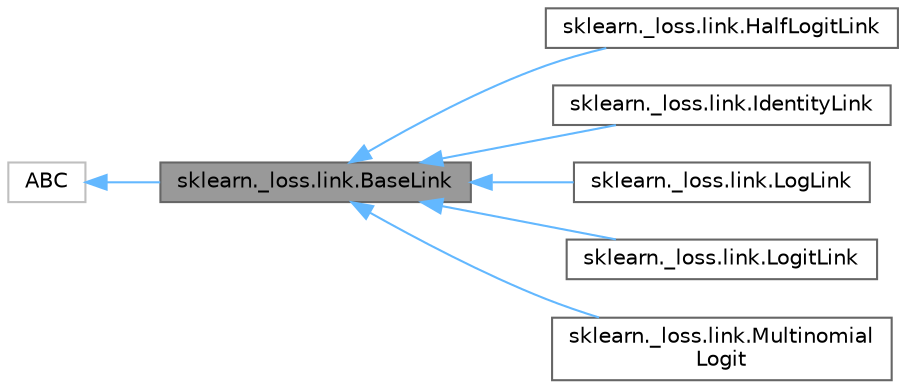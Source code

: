 digraph "sklearn._loss.link.BaseLink"
{
 // LATEX_PDF_SIZE
  bgcolor="transparent";
  edge [fontname=Helvetica,fontsize=10,labelfontname=Helvetica,labelfontsize=10];
  node [fontname=Helvetica,fontsize=10,shape=box,height=0.2,width=0.4];
  rankdir="LR";
  Node1 [id="Node000001",label="sklearn._loss.link.BaseLink",height=0.2,width=0.4,color="gray40", fillcolor="grey60", style="filled", fontcolor="black",tooltip=" "];
  Node2 -> Node1 [id="edge1_Node000001_Node000002",dir="back",color="steelblue1",style="solid",tooltip=" "];
  Node2 [id="Node000002",label="ABC",height=0.2,width=0.4,color="grey75", fillcolor="white", style="filled",URL="$dd/d9b/classABC.html",tooltip=" "];
  Node1 -> Node3 [id="edge2_Node000001_Node000003",dir="back",color="steelblue1",style="solid",tooltip=" "];
  Node3 [id="Node000003",label="sklearn._loss.link.HalfLogitLink",height=0.2,width=0.4,color="gray40", fillcolor="white", style="filled",URL="$d0/df0/classsklearn_1_1__loss_1_1link_1_1HalfLogitLink.html",tooltip=" "];
  Node1 -> Node4 [id="edge3_Node000001_Node000004",dir="back",color="steelblue1",style="solid",tooltip=" "];
  Node4 [id="Node000004",label="sklearn._loss.link.IdentityLink",height=0.2,width=0.4,color="gray40", fillcolor="white", style="filled",URL="$d9/dcf/classsklearn_1_1__loss_1_1link_1_1IdentityLink.html",tooltip=" "];
  Node1 -> Node5 [id="edge4_Node000001_Node000005",dir="back",color="steelblue1",style="solid",tooltip=" "];
  Node5 [id="Node000005",label="sklearn._loss.link.LogLink",height=0.2,width=0.4,color="gray40", fillcolor="white", style="filled",URL="$d3/d52/classsklearn_1_1__loss_1_1link_1_1LogLink.html",tooltip=" "];
  Node1 -> Node6 [id="edge5_Node000001_Node000006",dir="back",color="steelblue1",style="solid",tooltip=" "];
  Node6 [id="Node000006",label="sklearn._loss.link.LogitLink",height=0.2,width=0.4,color="gray40", fillcolor="white", style="filled",URL="$d2/dd0/classsklearn_1_1__loss_1_1link_1_1LogitLink.html",tooltip=" "];
  Node1 -> Node7 [id="edge6_Node000001_Node000007",dir="back",color="steelblue1",style="solid",tooltip=" "];
  Node7 [id="Node000007",label="sklearn._loss.link.Multinomial\lLogit",height=0.2,width=0.4,color="gray40", fillcolor="white", style="filled",URL="$da/dc4/classsklearn_1_1__loss_1_1link_1_1MultinomialLogit.html",tooltip=" "];
}
